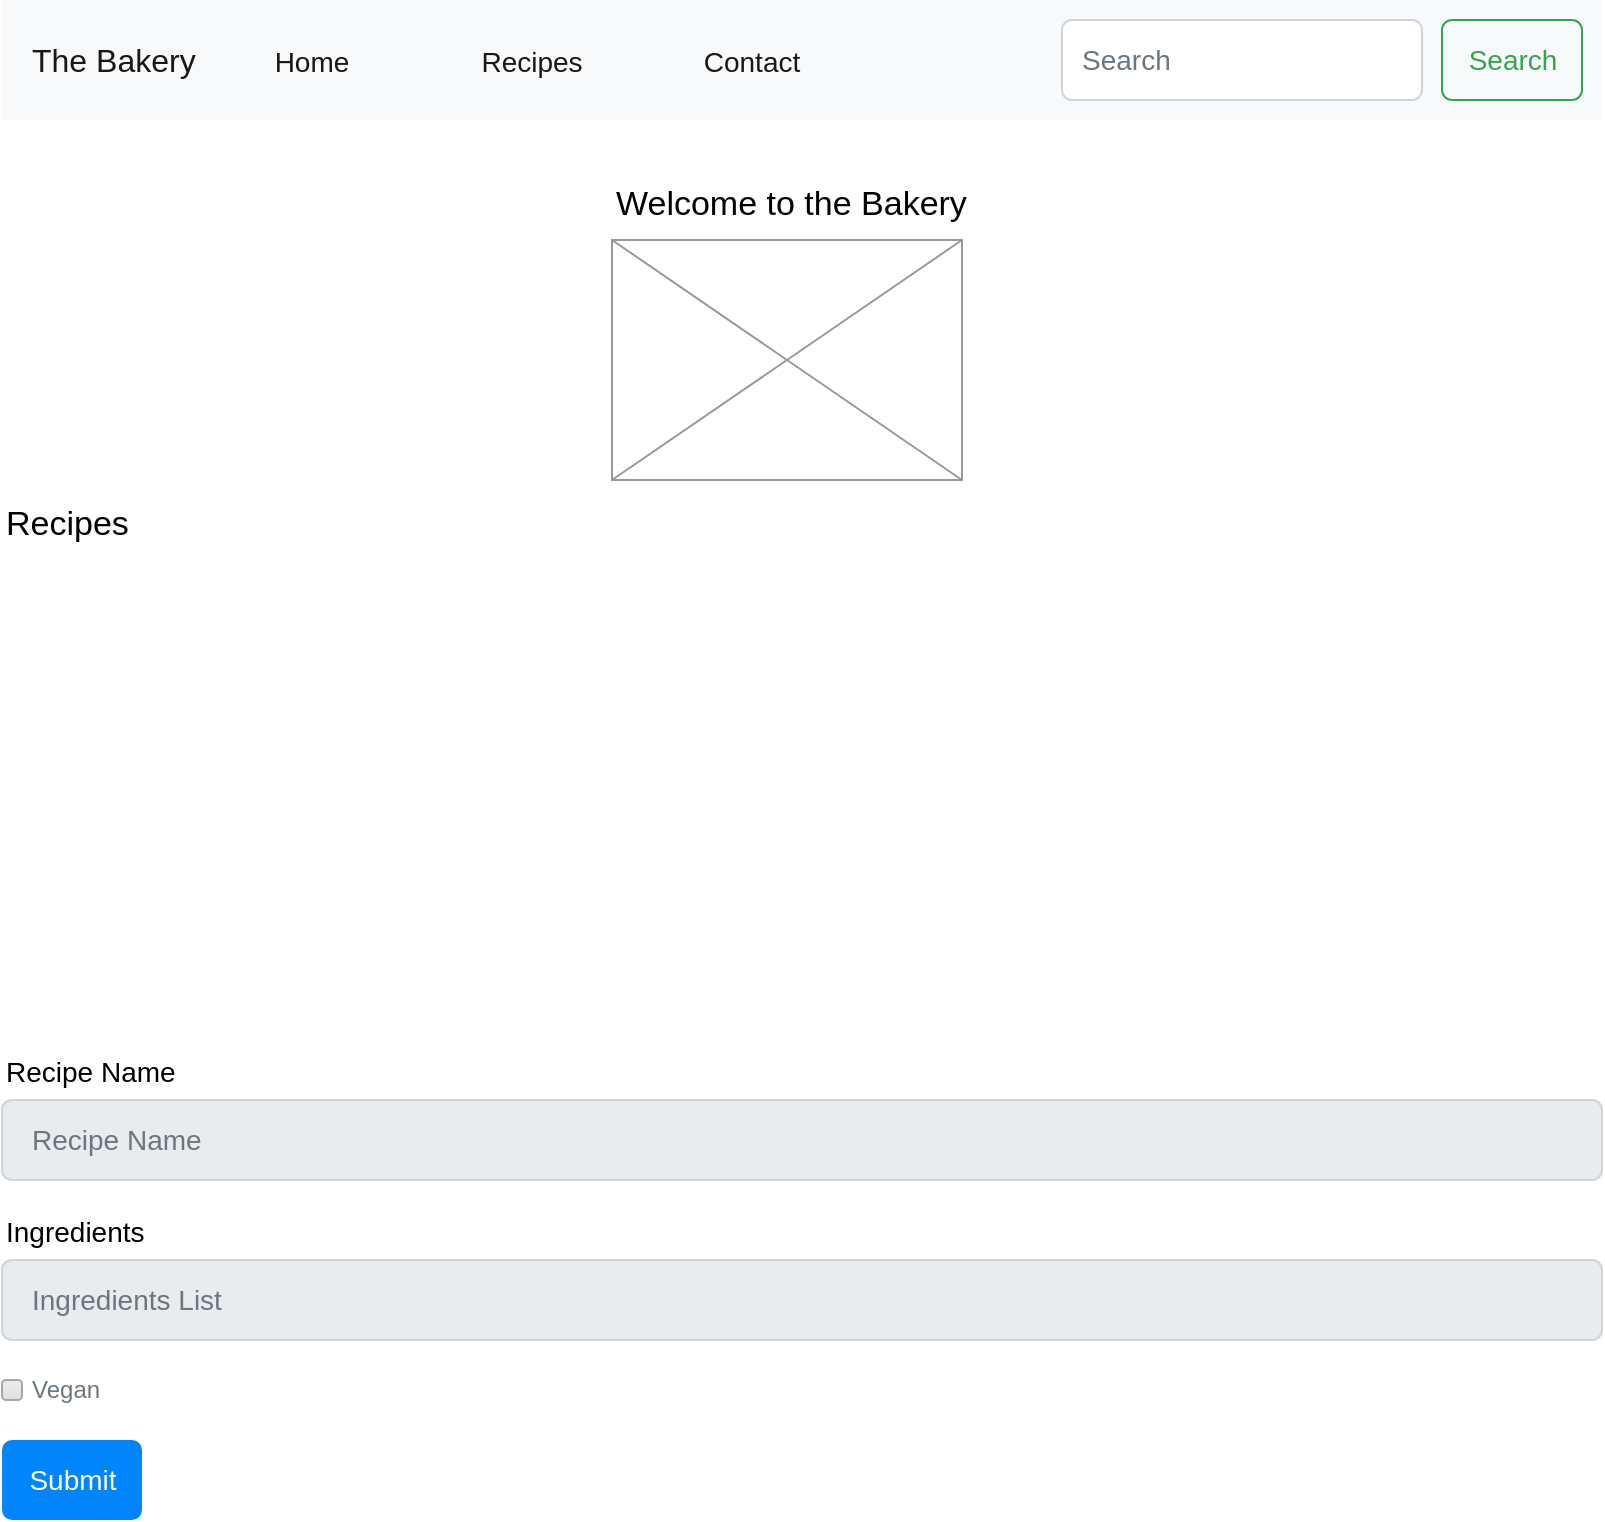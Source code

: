 <mxfile version="20.3.6" type="device" pages="2"><diagram id="yPBts0KWKoqiskR0GOyw" name="Page-1"><mxGraphModel dx="1425" dy="801" grid="1" gridSize="10" guides="1" tooltips="1" connect="1" arrows="1" fold="1" page="1" pageScale="1" pageWidth="1169" pageHeight="827" math="0" shadow="0"><root><mxCell id="0"/><mxCell id="1" parent="0"/><mxCell id="K1pB3j5N7JkRJV336KcH-6" value="The Bakery" style="html=1;shadow=0;dashed=0;fillColor=#F8F9FA;strokeColor=none;fontSize=16;fontColor=#181819;align=left;spacing=15;" vertex="1" parent="1"><mxGeometry x="200" y="40" width="800" height="60" as="geometry"/></mxCell><mxCell id="K1pB3j5N7JkRJV336KcH-7" value="Home" style="fillColor=none;strokeColor=none;fontSize=14;fontColor=#181819;align=center;" vertex="1" parent="K1pB3j5N7JkRJV336KcH-6"><mxGeometry width="70" height="40" relative="1" as="geometry"><mxPoint x="120" y="10" as="offset"/></mxGeometry></mxCell><mxCell id="K1pB3j5N7JkRJV336KcH-12" value="Search" style="html=1;shadow=0;dashed=0;shape=mxgraph.bootstrap.rrect;rSize=5;fontSize=14;fontColor=#33A64C;strokeColor=#33A64C;fillColor=none;" vertex="1" parent="K1pB3j5N7JkRJV336KcH-6"><mxGeometry x="1" width="70" height="40" relative="1" as="geometry"><mxPoint x="-80" y="10" as="offset"/></mxGeometry></mxCell><mxCell id="K1pB3j5N7JkRJV336KcH-13" value="Search" style="html=1;shadow=0;dashed=0;shape=mxgraph.bootstrap.rrect;rSize=5;fontSize=14;fontColor=#6C767D;strokeColor=#CED4DA;fillColor=#ffffff;align=left;spacing=10;" vertex="1" parent="K1pB3j5N7JkRJV336KcH-6"><mxGeometry x="1" width="180" height="40" relative="1" as="geometry"><mxPoint x="-270" y="10" as="offset"/></mxGeometry></mxCell><mxCell id="K1pB3j5N7JkRJV336KcH-14" value="Recipes" style="fillColor=none;strokeColor=none;fontSize=14;fontColor=#181819;align=center;" vertex="1" parent="K1pB3j5N7JkRJV336KcH-6"><mxGeometry x="230" y="10" width="70" height="40" as="geometry"/></mxCell><mxCell id="K1pB3j5N7JkRJV336KcH-15" value="Contact" style="fillColor=none;strokeColor=none;fontSize=14;fontColor=#181819;align=center;" vertex="1" parent="K1pB3j5N7JkRJV336KcH-6"><mxGeometry x="340" y="10" width="70" height="40" as="geometry"/></mxCell><mxCell id="K1pB3j5N7JkRJV336KcH-27" value="Recipe Name" style="fillColor=none;strokeColor=none;align=left;fontSize=14;" vertex="1" parent="1"><mxGeometry x="200" y="560" width="100" height="30" as="geometry"/></mxCell><mxCell id="K1pB3j5N7JkRJV336KcH-28" value="Recipe Name" style="html=1;shadow=0;dashed=0;shape=mxgraph.bootstrap.rrect;rSize=5;fillColor=#E9ECEF;strokeColor=#CED4DA;align=left;spacing=15;fontSize=14;fontColor=#6C767D;" vertex="1" parent="1"><mxGeometry x="200" y="590" width="800" height="40" as="geometry"/></mxCell><mxCell id="K1pB3j5N7JkRJV336KcH-29" value="Ingredients" style="fillColor=none;strokeColor=none;align=left;fontSize=14;" vertex="1" parent="1"><mxGeometry x="200" y="640" width="100" height="30" as="geometry"/></mxCell><mxCell id="K1pB3j5N7JkRJV336KcH-32" value="Vegan" style="html=1;shadow=0;dashed=0;shape=mxgraph.bootstrap.checkbox2;labelPosition=right;verticalLabelPosition=middle;align=left;verticalAlign=middle;gradientColor=#DEDEDE;fillColor=#EDEDED;strokeColor=#A6A6A6;checked=0;spacing=5;fontColor=#6C767D;checkedFill=#0085FC;checkedStroke=#ffffff;" vertex="1" parent="1"><mxGeometry x="200" y="730" width="10" height="10" as="geometry"/></mxCell><mxCell id="K1pB3j5N7JkRJV336KcH-33" value="Submit" style="html=1;shadow=0;dashed=0;shape=mxgraph.bootstrap.rrect;rSize=5;fillColor=#0085FC;strokeColor=none;align=center;spacing=15;fontSize=14;fontColor=#ffffff;" vertex="1" parent="1"><mxGeometry x="200" y="760" width="70" height="40" as="geometry"/></mxCell><mxCell id="K1pB3j5N7JkRJV336KcH-34" value="Ingredients List" style="html=1;shadow=0;dashed=0;shape=mxgraph.bootstrap.rrect;rSize=5;fillColor=#E9ECEF;strokeColor=#CED4DA;align=left;spacing=15;fontSize=14;fontColor=#6C767D;" vertex="1" parent="1"><mxGeometry x="200" y="670" width="800" height="40" as="geometry"/></mxCell><mxCell id="8vsDpm66Q0SqrtTTtdtF-1" value="Welcome to the Bakery" style="fillColor=none;strokeColor=none;align=left;fontSize=17;" vertex="1" parent="1"><mxGeometry x="505" y="120" width="190" height="40" as="geometry"/></mxCell><mxCell id="8vsDpm66Q0SqrtTTtdtF-2" value="" style="verticalLabelPosition=bottom;shadow=0;dashed=0;align=center;html=1;verticalAlign=top;strokeWidth=1;shape=mxgraph.mockup.graphics.simpleIcon;strokeColor=#999999;fontSize=17;" vertex="1" parent="1"><mxGeometry x="505" y="160" width="175" height="120" as="geometry"/></mxCell><mxCell id="8vsDpm66Q0SqrtTTtdtF-3" value="Recipes" style="fillColor=none;strokeColor=none;align=left;fontSize=17;" vertex="1" parent="1"><mxGeometry x="200" y="280" width="190" height="40" as="geometry"/></mxCell><mxCell id="8vsDpm66Q0SqrtTTtdtF-4" value="&lt;font style=&quot;font-size: 14px;&quot; color=&quot;#ffffff&quot;&gt;-Recipe 1&lt;br&gt;&lt;span style=&quot;&quot;&gt;&#9;&lt;/span&gt;&lt;span style=&quot;&quot;&gt;&#9;&lt;/span&gt;&lt;span style=&quot;white-space: pre;&quot;&gt;&#9;&lt;/span&gt;- Ingredients:&amp;nbsp;&lt;/font&gt;&lt;span style=&quot;font-family: &amp;quot;Open Sans&amp;quot;, Arial, sans-serif; font-size: 14px; text-align: justify;&quot;&gt;&lt;font color=&quot;#ffffff&quot;&gt;Lorem ipsum dolor sit amet, consectetur adipiscing elit.&amp;nbsp;&lt;/font&gt;&lt;/span&gt;&lt;font style=&quot;font-size: 14px;&quot; color=&quot;#ffffff&quot;&gt;&lt;br&gt;&lt;span style=&quot;&quot;&gt;&#9;&lt;/span&gt;&lt;span style=&quot;&quot;&gt;&#9;&lt;/span&gt;&lt;span style=&quot;white-space: pre;&quot;&gt;&#9;&lt;/span&gt;- Rating: 5&lt;br&gt;-Recipe 1&lt;br&gt;&lt;span style=&quot;&quot;&gt;&#9;&lt;/span&gt;&lt;span style=&quot;&quot;&gt;&#9;&lt;/span&gt;&lt;span style=&quot;white-space: pre;&quot;&gt;&#9;&lt;/span&gt;- Ingredients:&amp;nbsp;&lt;/font&gt;&lt;span style=&quot;font-family: &amp;quot;Open Sans&amp;quot;, Arial, sans-serif; font-size: 14px; text-align: justify;&quot;&gt;&lt;font style=&quot;&quot; color=&quot;#ffffff&quot;&gt;Lorem ipsum dolor sit amet, consectetur adipiscing elit.&amp;nbsp;&lt;/font&gt;&lt;/span&gt;&lt;font style=&quot;font-size: 14px;&quot; color=&quot;#ffffff&quot;&gt;&lt;br&gt;&lt;span style=&quot;&quot;&gt;&#9;&lt;/span&gt;&lt;span style=&quot;&quot;&gt;&#9;&lt;/span&gt;&lt;span style=&quot;white-space: pre;&quot;&gt;&#9;&lt;/span&gt;- Rating: 5&lt;br&gt;-Recipe 1&lt;br&gt;&lt;span style=&quot;&quot;&gt;&#9;&lt;/span&gt;&lt;span style=&quot;&quot;&gt;&#9;&lt;/span&gt;&lt;span style=&quot;white-space: pre;&quot;&gt;&#9;&lt;/span&gt;- Ingredients:&amp;nbsp;&lt;/font&gt;&lt;span style=&quot;font-family: &amp;quot;Open Sans&amp;quot;, Arial, sans-serif; font-size: 14px; text-align: justify;&quot;&gt;&lt;font color=&quot;#ffffff&quot;&gt;Lorem ipsum dolor sit amet, consectetur adipiscing elit.&amp;nbsp;&lt;/font&gt;&lt;/span&gt;&lt;font style=&quot;font-size: 14px;&quot; color=&quot;#ffffff&quot;&gt;&lt;br&gt;&lt;span style=&quot;&quot;&gt;&#9;&lt;/span&gt;&lt;span style=&quot;&quot;&gt;&#9;&lt;/span&gt;&lt;span style=&quot;white-space: pre;&quot;&gt;&#9;&lt;/span&gt;- Rating: 5&lt;/font&gt;" style="strokeWidth=1;shadow=0;dashed=0;align=center;html=1;shape=mxgraph.mockup.text.bulletedList;textColor=#666666;mainText=,,,,;textSize=17;bulletStyle=none;strokeColor=none;fillColor=none;align=left;verticalAlign=top;fontSize=17;fontColor=#666666;" vertex="1" parent="1"><mxGeometry x="200" y="320" width="730" height="200" as="geometry"/></mxCell></root></mxGraphModel></diagram><diagram id="MHaRWIor_r0h2FGt-XxK" name="Page-2"><mxGraphModel dx="1425" dy="801" grid="1" gridSize="10" guides="1" tooltips="1" connect="1" arrows="1" fold="1" page="1" pageScale="1" pageWidth="1169" pageHeight="827" math="0" shadow="0"><root><mxCell id="0"/><mxCell id="1" parent="0"/><mxCell id="7namiFcfymUziL7q_otD-1" value="" style="html=1;shadow=0;dashed=0;shape=mxgraph.bootstrap.rect;fillColor=#222222;strokeColor=none;whiteSpace=wrap;rounded=0;fontSize=12;fontColor=#000000;align=center;" vertex="1" parent="1"><mxGeometry x="20" y="20" width="1150" height="40" as="geometry"/></mxCell><mxCell id="7namiFcfymUziL7q_otD-2" value="Company" style="html=1;shadow=0;dashed=0;fillColor=none;strokeColor=none;shape=mxgraph.bootstrap.rect;fontColor=#999999;fontSize=14;whiteSpace=wrap;" vertex="1" parent="7namiFcfymUziL7q_otD-1"><mxGeometry width="115" height="40" as="geometry"/></mxCell><mxCell id="7namiFcfymUziL7q_otD-3" value="People" style="html=1;shadow=0;dashed=0;shape=mxgraph.bootstrap.rect;fillColor=#000000;strokeColor=none;fontColor=#ffffff;spacingRight=30;whiteSpace=wrap;" vertex="1" parent="7namiFcfymUziL7q_otD-1"><mxGeometry x="115" width="129.375" height="40" as="geometry"/></mxCell><mxCell id="7namiFcfymUziL7q_otD-4" value="84" style="html=1;shadow=0;dashed=0;shape=mxgraph.bootstrap.rrect;rSize=8;fillColor=#ff0000;strokeColor=none;fontColor=#ffffff;whiteSpace=wrap;" vertex="1" parent="7namiFcfymUziL7q_otD-3"><mxGeometry x="1" y="0.5" width="25" height="16" relative="1" as="geometry"><mxPoint x="-30" y="-8" as="offset"/></mxGeometry></mxCell><mxCell id="7namiFcfymUziL7q_otD-5" value="Violations" style="html=1;shadow=0;dashed=0;fillColor=none;strokeColor=none;shape=mxgraph.bootstrap.rect;fontColor=#999999;spacingRight=30;whiteSpace=wrap;" vertex="1" parent="7namiFcfymUziL7q_otD-1"><mxGeometry x="244.375" width="158.125" height="40" as="geometry"/></mxCell><mxCell id="7namiFcfymUziL7q_otD-6" value="42" style="html=1;shadow=0;dashed=0;shape=mxgraph.bootstrap.rrect;rSize=8;fillColor=#ff0000;strokeColor=none;fontColor=#ffffff;whiteSpace=wrap;" vertex="1" parent="7namiFcfymUziL7q_otD-5"><mxGeometry x="1" y="0.5" width="25" height="16" relative="1" as="geometry"><mxPoint x="-30" y="-8" as="offset"/></mxGeometry></mxCell><mxCell id="7namiFcfymUziL7q_otD-7" value="Statistics" style="html=1;shadow=0;dashed=0;fillColor=none;strokeColor=none;shape=mxgraph.bootstrap.rect;fontColor=#999999;whiteSpace=wrap;" vertex="1" parent="7namiFcfymUziL7q_otD-1"><mxGeometry x="402.5" width="115" height="40" as="geometry"/></mxCell><mxCell id="7namiFcfymUziL7q_otD-8" value="Settings" style="html=1;shadow=0;dashed=0;fillColor=none;strokeColor=none;shape=mxgraph.bootstrap.rect;fontColor=#999999;whiteSpace=wrap;" vertex="1" parent="7namiFcfymUziL7q_otD-1"><mxGeometry x="517.5" width="100.625" height="40" as="geometry"/></mxCell><mxCell id="7namiFcfymUziL7q_otD-9" value="Profile" style="html=1;shadow=0;dashed=0;fillColor=none;strokeColor=none;shape=mxgraph.bootstrap.rect;fontColor=#999999;whiteSpace=wrap;" vertex="1" parent="7namiFcfymUziL7q_otD-1"><mxGeometry x="948.75" width="100.625" height="40" as="geometry"/></mxCell><mxCell id="7namiFcfymUziL7q_otD-10" value="Log Out" style="html=1;shadow=0;dashed=0;fillColor=none;strokeColor=none;shape=mxgraph.bootstrap.rect;fontColor=#999999;whiteSpace=wrap;" vertex="1" parent="7namiFcfymUziL7q_otD-1"><mxGeometry x="1049.375" width="100.625" height="40" as="geometry"/></mxCell><mxCell id="7namiFcfymUziL7q_otD-11" value="" style="html=1;shadow=0;dashed=0;shape=mxgraph.bootstrap.rrect;rSize=5;strokeColor=#dddddd;rounded=0;fontSize=12;align=center;" vertex="1" parent="1"><mxGeometry x="840" y="100" width="330" height="400" as="geometry"/></mxCell><mxCell id="7namiFcfymUziL7q_otD-12" value="320x200" style="shape=rect;fontSize=24;fillColor=#f0f0f0;strokeColor=none;fontColor=#999999;whiteSpace=wrap;" vertex="1" parent="7namiFcfymUziL7q_otD-11"><mxGeometry x="5" y="5" width="320" height="200" as="geometry"/></mxCell><mxCell id="7namiFcfymUziL7q_otD-13" value="Thumbnail label" style="html=1;shadow=0;dashed=0;shape=mxgraph.bootstrap.anchor;fontSize=26;align=left;whiteSpace=wrap;" vertex="1" parent="7namiFcfymUziL7q_otD-11"><mxGeometry x="15" y="220" width="300" height="40" as="geometry"/></mxCell><mxCell id="7namiFcfymUziL7q_otD-14" value="Cras justo odio, dapibus ac facilisis in, egestas eget quam. Donec id elit non mi porta gravida at eget metus. Nullam id dolor id nibh ultricies vehicula ut id elit." style="html=1;shadow=0;dashed=0;shape=mxgraph.bootstrap.anchor;strokeColor=#dddddd;whiteSpace=wrap;align=left;verticalAlign=top;fontSize=14;whiteSpace=wrap;" vertex="1" parent="7namiFcfymUziL7q_otD-11"><mxGeometry x="15" y="260" width="300" height="80" as="geometry"/></mxCell><mxCell id="7namiFcfymUziL7q_otD-15" value="Button" style="html=1;shadow=0;dashed=0;shape=mxgraph.bootstrap.rrect;rSize=5;fontSize=16;fillColor=#3D8BCD;strokeColor=none;fontColor=#ffffff;whiteSpace=wrap;" vertex="1" parent="7namiFcfymUziL7q_otD-11"><mxGeometry y="1" width="80" height="40" relative="1" as="geometry"><mxPoint x="15" y="-60" as="offset"/></mxGeometry></mxCell><mxCell id="7namiFcfymUziL7q_otD-16" value="Button" style="html=1;shadow=0;dashed=0;shape=mxgraph.bootstrap.rrect;rSize=5;fontSize=16;strokeColor=#dddddd;whiteSpace=wrap;" vertex="1" parent="7namiFcfymUziL7q_otD-11"><mxGeometry y="1" width="80" height="40" relative="1" as="geometry"><mxPoint x="100" y="-60" as="offset"/></mxGeometry></mxCell><mxCell id="7namiFcfymUziL7q_otD-17" value="Template name" style="html=1;shadow=0;dashed=0;shape=mxgraph.bootstrap.rect;strokeColor=none;fillColor=none;fontColor=#999999;align=left;spacingLeft=5;whiteSpace=wrap;rounded=0;" vertex="1" parent="1"><mxGeometry x="20" y="80" width="200" height="20" as="geometry"/></mxCell><mxCell id="7namiFcfymUziL7q_otD-18" value="Uncompleted Profile" style="html=1;shadow=0;dashed=0;shape=mxgraph.bootstrap.rrect;rSize=5;strokeColor=#dddddd;;align=left;spacingLeft=10;fontSize=16;whiteSpace=wrap;rounded=0;" vertex="1" parent="1"><mxGeometry x="20" y="100" width="800" height="40" as="geometry"/></mxCell><mxCell id="7namiFcfymUziL7q_otD-19" value="Subject" style="html=1;shadow=0;dashed=0;shape=mxgraph.bootstrap.rect;strokeColor=none;fillColor=none;fontColor=#999999;align=left;spacingLeft=5;whiteSpace=wrap;rounded=0;" vertex="1" parent="1"><mxGeometry x="20" y="160" width="200" height="20" as="geometry"/></mxCell><mxCell id="7namiFcfymUziL7q_otD-20" value="Hello, %USER_FULL_NAME%" style="html=1;shadow=0;dashed=0;shape=mxgraph.bootstrap.rrect;rSize=5;strokeColor=#dddddd;align=left;spacingLeft=10;fontSize=16;whiteSpace=wrap;rounded=0;" vertex="1" parent="1"><mxGeometry x="20" y="180" width="800" height="40" as="geometry"/></mxCell><mxCell id="7namiFcfymUziL7q_otD-21" value="Insert System Variable" style="html=1;shadow=0;dashed=0;shape=mxgraph.bootstrap.rect;strokeColor=none;fillColor=none;align=right;fontSize=10;whiteSpace=wrap;rounded=0;" vertex="1" parent="1"><mxGeometry x="670" y="160" width="120" height="20" as="geometry"/></mxCell><mxCell id="7namiFcfymUziL7q_otD-22" value="" style="shape=triangle;strokeColor=none;fillColor=#000000;direction=south;rounded=0;shadow=1;fontSize=12;fontColor=#000000;align=center;html=1;" vertex="1" parent="1"><mxGeometry x="792" y="167" width="8" height="4" as="geometry"/></mxCell><mxCell id="7namiFcfymUziL7q_otD-23" value="Message" style="html=1;shadow=0;dashed=0;shape=mxgraph.bootstrap.rect;strokeColor=none;fillColor=none;fontColor=#999999;align=left;spacingLeft=5;whiteSpace=wrap;rounded=0;" vertex="1" parent="1"><mxGeometry x="20" y="240" width="200" height="20" as="geometry"/></mxCell><mxCell id="7namiFcfymUziL7q_otD-24" value="Hello %USER_FULL_NAME%!&#10;&#10;At vero eos et accusamus et iusto odio dignissimos ducimus, qui blanditiis praesentium voluptatum deleniti atque corrupti, quosdolores et quas molestias excepturi sint, obcaecati cupiditate non provident, similique sunt in culpa, qui officia deserunt mollitiaanimi, id est laborum et dolorum fuga. Et harum quidem rerum facilis est et expedita distinctio. Nam libero tempore, cum solutanobis est eligendi optio, cumque nihil impedit, quo minus id, quod maxime placeat, facere possimus, omnis voluptas assumendaest, omnis dolor repellendus." style="html=1;shadow=0;dashed=0;shape=mxgraph.bootstrap.rrect;rSize=5;fontSize=12;strokeColor=#dddddd;align=left;spacing=10;verticalAlign=top;whiteSpace=wrap;rounded=0;" vertex="1" parent="1"><mxGeometry x="20" y="260" width="800" height="240" as="geometry"/></mxCell><mxCell id="7namiFcfymUziL7q_otD-25" value="Insert System Variable" style="html=1;shadow=0;dashed=0;shape=mxgraph.bootstrap.rect;strokeColor=none;fillColor=none;align=right;fontSize=10;whiteSpace=wrap;rounded=0;" vertex="1" parent="1"><mxGeometry x="670" y="240" width="120" height="20" as="geometry"/></mxCell><mxCell id="7namiFcfymUziL7q_otD-26" value="" style="shape=triangle;strokeColor=none;fillColor=#000000;direction=south;rounded=0;shadow=1;fontSize=12;fontColor=#000000;align=center;html=1;" vertex="1" parent="1"><mxGeometry x="792" y="247" width="8" height="4" as="geometry"/></mxCell><mxCell id="7namiFcfymUziL7q_otD-27" value="%USER_FULL_NAME%&#10;%USER_EMAIL%&#10;%USER_PROFILE_COMPLETENESS%&#10;%USER_NUM_SUCCESS_TRADES%&#10;%USER_FULL_NAME%&#10;%USER_EMAIL%&#10;%USER_PROFILE_COMPLETENESS%&#10;%USER_NUM_SUCCESS_SELLS%" style="html=1;shadow=0;dashed=0;shape=mxgraph.bootstrap.rrect;fontSize=12;rSize=2;strokeColor=#dddddd;align=left;verticalAlign=top;spacing=10;shadow=1;whiteSpace=wrap;rounded=0;" vertex="1" parent="1"><mxGeometry x="570" y="255" width="240" height="140" as="geometry"/></mxCell><mxCell id="7namiFcfymUziL7q_otD-28" value="Message Type" style="html=1;shadow=0;dashed=0;shape=mxgraph.bootstrap.rect;strokeColor=none;fillColor=none;fontColor=#999999;align=left;spacingLeft=5;whiteSpace=wrap;rounded=0;" vertex="1" parent="1"><mxGeometry x="20" y="520" width="200" height="20" as="geometry"/></mxCell><mxCell id="7namiFcfymUziL7q_otD-29" value="Email + Push" style="html=1;shadow=0;dashed=0;shape=mxgraph.bootstrap.rrect;rSize=5;strokeColor=#dddddd;align=left;spacingLeft=10;fontSize=16;whiteSpace=wrap;rounded=0;" vertex="1" parent="1"><mxGeometry x="20" y="540" width="390" height="40" as="geometry"/></mxCell><mxCell id="7namiFcfymUziL7q_otD-30" value="" style="shape=triangle;strokeColor=none;fillColor=#000000;direction=south;rounded=0;shadow=1;fontSize=12;fontColor=#000000;align=center;html=1;" vertex="1" parent="1"><mxGeometry x="390" y="557" width="10" height="5" as="geometry"/></mxCell><mxCell id="7namiFcfymUziL7q_otD-31" value="Tap target" style="html=1;shadow=0;dashed=0;shape=mxgraph.bootstrap.rect;strokeColor=none;fillColor=none;fontColor=#999999;align=left;spacingLeft=5;whiteSpace=wrap;rounded=0;" vertex="1" parent="1"><mxGeometry x="430" y="520" width="200" height="20" as="geometry"/></mxCell><mxCell id="7namiFcfymUziL7q_otD-32" value="Profile Screen" style="html=1;shadow=0;dashed=0;shape=mxgraph.bootstrap.rrect;rSize=5;strokeColor=#dddddd;align=left;spacingLeft=10;fontSize=16;whiteSpace=wrap;rounded=0;" vertex="1" parent="1"><mxGeometry x="430" y="540" width="390" height="40" as="geometry"/></mxCell><mxCell id="7namiFcfymUziL7q_otD-33" value="" style="shape=triangle;strokeColor=none;fillColor=#000000;direction=south;rounded=0;shadow=1;fontSize=12;fontColor=#000000;align=center;html=1;" vertex="1" parent="1"><mxGeometry x="800" y="557" width="10" height="5" as="geometry"/></mxCell><mxCell id="7namiFcfymUziL7q_otD-34" value="Send to Group" style="html=1;shadow=0;dashed=0;shape=mxgraph.bootstrap.rect;strokeColor=none;fillColor=none;fontColor=#999999;align=left;spacingLeft=5;whiteSpace=wrap;rounded=0;" vertex="1" parent="1"><mxGeometry x="20" y="600" width="200" height="20" as="geometry"/></mxCell><mxCell id="7namiFcfymUziL7q_otD-35" value="Top Management" style="html=1;shadow=0;dashed=0;shape=mxgraph.bootstrap.checkbox;fontSize=12;strokeColor=#999999;align=left;labelPosition=right;spacingLeft=5;rounded=0;" vertex="1" parent="1"><mxGeometry x="30" y="623" width="14" height="14" as="geometry"/></mxCell><mxCell id="7namiFcfymUziL7q_otD-36" value="Marketing Department" style="html=1;shadow=0;dashed=0;shape=mxgraph.bootstrap.rrect;fontSize=12;rSize=3;strokeColor=#999999;align=left;labelPosition=right;spacingLeft=5;rounded=0;" vertex="1" parent="1"><mxGeometry x="30" y="643" width="14" height="14" as="geometry"/></mxCell><mxCell id="7namiFcfymUziL7q_otD-37" value="Design Department" style="html=1;shadow=0;dashed=0;shape=mxgraph.bootstrap.checkbox;fontSize=12;strokeColor=#999999;align=left;labelPosition=right;spacingLeft=5;rounded=0;" vertex="1" parent="1"><mxGeometry x="30" y="663" width="14" height="14" as="geometry"/></mxCell><mxCell id="7namiFcfymUziL7q_otD-38" value="Financial Department" style="html=1;shadow=0;dashed=0;shape=mxgraph.bootstrap.rrect;fontSize=12;rSize=3;strokeColor=#999999;align=left;labelPosition=right;spacingLeft=5;rounded=0;" vertex="1" parent="1"><mxGeometry x="30" y="683" width="14" height="14" as="geometry"/></mxCell><mxCell id="7namiFcfymUziL7q_otD-39" value="Supply Department" style="html=1;shadow=0;dashed=0;shape=mxgraph.bootstrap.rrect;fontSize=12;rSize=3;strokeColor=#999999;align=left;labelPosition=right;spacingLeft=5;rounded=0;" vertex="1" parent="1"><mxGeometry x="30" y="703" width="14" height="14" as="geometry"/></mxCell><mxCell id="7namiFcfymUziL7q_otD-40" value="Set Type" style="html=1;shadow=0;dashed=0;shape=mxgraph.bootstrap.rect;strokeColor=none;fillColor=none;fontColor=#999999;align=left;spacingLeft=5;whiteSpace=wrap;rounded=0;" vertex="1" parent="1"><mxGeometry x="430" y="600" width="200" height="20" as="geometry"/></mxCell><mxCell id="7namiFcfymUziL7q_otD-41" value="" style="shape=ellipse;dashed=0;strokeColor=#999999;fillColor=#ffffff;html=1;rounded=0;shadow=1;fontSize=12;fontColor=#000000;align=center;" vertex="1" parent="1"><mxGeometry x="440" y="623" width="14" height="14" as="geometry"/></mxCell><mxCell id="7namiFcfymUziL7q_otD-42" value="News" style="html=1;shadow=0;dashed=0;shape=mxgraph.bootstrap.rrect;align=center;rSize=3;strokeColor=none;fillColor=#58B957;fontColor=#ffffff;fontStyle=1;fontSize=10;whiteSpace=wrap;rounded=0;" vertex="1" parent="1"><mxGeometry x="460" y="623" width="40" height="14" as="geometry"/></mxCell><mxCell id="7namiFcfymUziL7q_otD-43" value="" style="html=1;shadow=0;dashed=0;shape=mxgraph.bootstrap.radioButton;strokeColor=#999999;fillColor=#ffffff;rounded=0;fontSize=12;fontColor=#000000;align=center;" vertex="1" parent="1"><mxGeometry x="440" y="643" width="14" height="14" as="geometry"/></mxCell><mxCell id="7namiFcfymUziL7q_otD-44" value="Reports" style="html=1;shadow=0;dashed=0;shape=mxgraph.bootstrap.rrect;align=center;rSize=3;strokeColor=none;fillColor=#55BFE0;fontColor=#ffffff;fontStyle=1;fontSize=10;whiteSpace=wrap;rounded=0;" vertex="1" parent="1"><mxGeometry x="460" y="643" width="50" height="14" as="geometry"/></mxCell><mxCell id="7namiFcfymUziL7q_otD-45" value="" style="shape=ellipse;dashed=0;strokeColor=#999999;fillColor=#ffffff;html=1;rounded=0;shadow=1;fontSize=12;fontColor=#000000;align=center;" vertex="1" parent="1"><mxGeometry x="440" y="663" width="14" height="14" as="geometry"/></mxCell><mxCell id="7namiFcfymUziL7q_otD-46" value="Documents" style="html=1;shadow=0;dashed=0;shape=mxgraph.bootstrap.rrect;align=center;rSize=3;strokeColor=none;fillColor=#EFAC43;fontColor=#ffffff;fontStyle=1;fontSize=10;whiteSpace=wrap;rounded=0;" vertex="1" parent="1"><mxGeometry x="460" y="663" width="70" height="14" as="geometry"/></mxCell><mxCell id="7namiFcfymUziL7q_otD-47" value="" style="shape=ellipse;dashed=0;strokeColor=#999999;fillColor=#ffffff;html=1;rounded=0;shadow=1;fontSize=12;fontColor=#000000;align=center;" vertex="1" parent="1"><mxGeometry x="440" y="683" width="14" height="14" as="geometry"/></mxCell><mxCell id="7namiFcfymUziL7q_otD-48" value="Media" style="html=1;shadow=0;dashed=0;shape=mxgraph.bootstrap.rrect;align=center;rSize=3;strokeColor=none;fillColor=#3D8BCD;fontColor=#ffffff;fontStyle=1;fontSize=10;whiteSpace=wrap;rounded=0;" vertex="1" parent="1"><mxGeometry x="460" y="683" width="40" height="14" as="geometry"/></mxCell><mxCell id="7namiFcfymUziL7q_otD-49" value="" style="shape=ellipse;dashed=0;strokeColor=#999999;fillColor=#ffffff;html=1;rounded=0;shadow=1;fontSize=12;fontColor=#000000;align=center;" vertex="1" parent="1"><mxGeometry x="440" y="703" width="14" height="14" as="geometry"/></mxCell><mxCell id="7namiFcfymUziL7q_otD-50" value="Text" style="html=1;shadow=0;dashed=0;shape=mxgraph.bootstrap.rrect;align=center;rSize=3;strokeColor=none;fillColor=#999999;fontColor=#ffffff;fontStyle=1;fontSize=10;whiteSpace=wrap;rounded=0;" vertex="1" parent="1"><mxGeometry x="460" y="703" width="30" height="14" as="geometry"/></mxCell><mxCell id="7namiFcfymUziL7q_otD-51" value="Save Template" style="html=1;shadow=0;dashed=0;shape=mxgraph.bootstrap.rrect;align=center;rSize=5;strokeColor=none;fillColor=#3D8BCD;fontColor=#ffffff;fontSize=16;whiteSpace=wrap;rounded=0;" vertex="1" parent="1"><mxGeometry x="20" y="760" width="150" height="40" as="geometry"/></mxCell><mxCell id="7namiFcfymUziL7q_otD-52" value="Cancel" style="html=1;shadow=0;dashed=0;shape=mxgraph.bootstrap.rrect;align=center;rSize=5;strokeColor=#dddddd;fontSize=16;whiteSpace=wrap;rounded=0;" vertex="1" parent="1"><mxGeometry x="190" y="760" width="100" height="40" as="geometry"/></mxCell><mxCell id="7namiFcfymUziL7q_otD-53" value="Delete Template" style="html=1;shadow=0;dashed=0;shape=mxgraph.bootstrap.rrect;align=center;rSize=5;strokeColor=none;fillColor=#DB524C;fontColor=#ffffff;fontSize=16;whiteSpace=wrap;rounded=0;" vertex="1" parent="1"><mxGeometry x="650" y="760" width="170" height="40" as="geometry"/></mxCell><mxCell id="7namiFcfymUziL7q_otD-54" value="" style="html=1;shadow=0;dashed=0;shape=mxgraph.bootstrap.rrect;rSize=5;strokeColor=#dddddd;rounded=0;fontSize=12;align=center;" vertex="1" parent="1"><mxGeometry x="840" y="530" width="330" height="400" as="geometry"/></mxCell><mxCell id="7namiFcfymUziL7q_otD-55" value="320x200" style="shape=rect;fontSize=24;fillColor=#f0f0f0;strokeColor=none;fontColor=#999999;whiteSpace=wrap;" vertex="1" parent="7namiFcfymUziL7q_otD-54"><mxGeometry x="5" y="5" width="320" height="200" as="geometry"/></mxCell><mxCell id="7namiFcfymUziL7q_otD-56" value="Thumbnail label" style="html=1;shadow=0;dashed=0;shape=mxgraph.bootstrap.anchor;fontSize=26;align=left;whiteSpace=wrap;" vertex="1" parent="7namiFcfymUziL7q_otD-54"><mxGeometry x="15" y="220" width="300" height="40" as="geometry"/></mxCell><mxCell id="7namiFcfymUziL7q_otD-57" value="Cras justo odio, dapibus ac facilisis in, egestas eget quam. Donec id elit non mi porta gravida at eget metus. Nullam id dolor id nibh ultricies vehicula ut id elit." style="html=1;shadow=0;dashed=0;shape=mxgraph.bootstrap.anchor;strokeColor=#dddddd;whiteSpace=wrap;align=left;verticalAlign=top;fontSize=14;whiteSpace=wrap;" vertex="1" parent="7namiFcfymUziL7q_otD-54"><mxGeometry x="15" y="260" width="300" height="80" as="geometry"/></mxCell><mxCell id="7namiFcfymUziL7q_otD-58" value="Button" style="html=1;shadow=0;dashed=0;shape=mxgraph.bootstrap.rrect;rSize=5;fontSize=16;fillColor=#3D8BCD;strokeColor=none;fontColor=#ffffff;whiteSpace=wrap;" vertex="1" parent="7namiFcfymUziL7q_otD-54"><mxGeometry y="1" width="80" height="40" relative="1" as="geometry"><mxPoint x="15" y="-60" as="offset"/></mxGeometry></mxCell><mxCell id="7namiFcfymUziL7q_otD-59" value="Button" style="html=1;shadow=0;dashed=0;shape=mxgraph.bootstrap.rrect;rSize=5;fontSize=16;strokeColor=#dddddd;whiteSpace=wrap;" vertex="1" parent="7namiFcfymUziL7q_otD-54"><mxGeometry y="1" width="80" height="40" relative="1" as="geometry"><mxPoint x="100" y="-60" as="offset"/></mxGeometry></mxCell></root></mxGraphModel></diagram></mxfile>